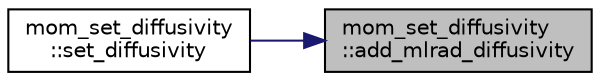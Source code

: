 digraph "mom_set_diffusivity::add_mlrad_diffusivity"
{
 // INTERACTIVE_SVG=YES
 // LATEX_PDF_SIZE
  edge [fontname="Helvetica",fontsize="10",labelfontname="Helvetica",labelfontsize="10"];
  node [fontname="Helvetica",fontsize="10",shape=record];
  rankdir="RL";
  Node1 [label="mom_set_diffusivity\l::add_mlrad_diffusivity",height=0.2,width=0.4,color="black", fillcolor="grey75", style="filled", fontcolor="black",tooltip="This routine adds effects of mixed layer radiation to the layer diffusivities."];
  Node1 -> Node2 [dir="back",color="midnightblue",fontsize="10",style="solid",fontname="Helvetica"];
  Node2 [label="mom_set_diffusivity\l::set_diffusivity",height=0.2,width=0.4,color="black", fillcolor="white", style="filled",URL="$namespacemom__set__diffusivity.html#ab1a9d6ee0a1fcd2bea69469fc4df3f3c",tooltip="Sets the interior vertical diffusion of scalars due to the following processes:"];
}
